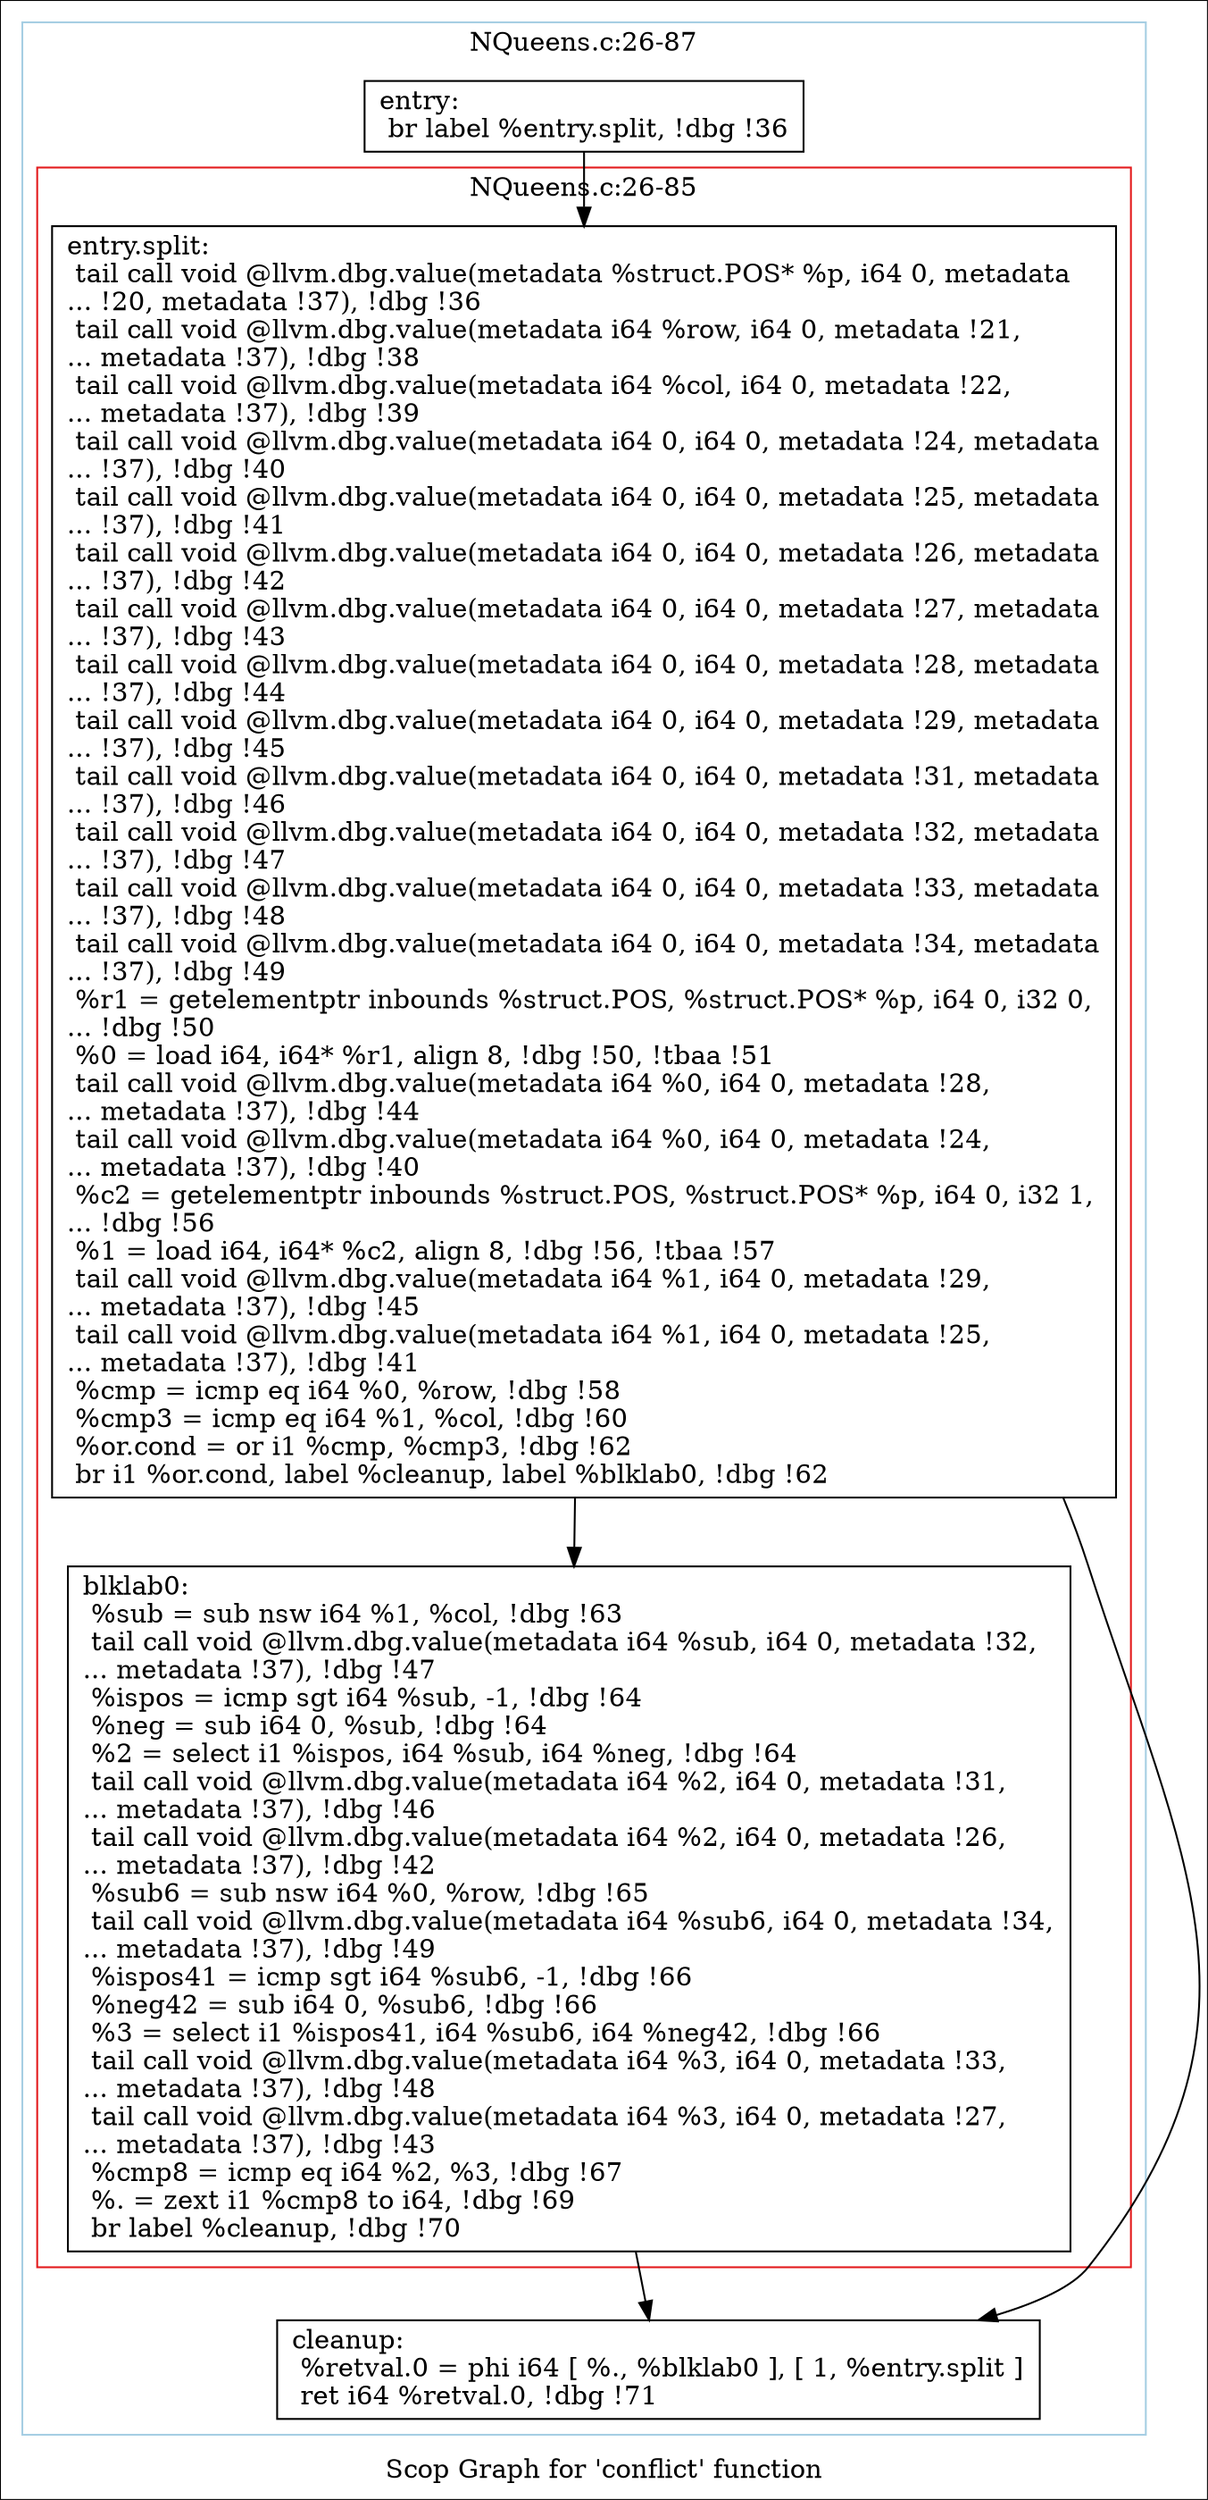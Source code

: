 digraph "Scop Graph for 'conflict' function" {
	label="Scop Graph for 'conflict' function";

	Node0xa665690 [shape=record,label="{entry:\l  br label %entry.split, !dbg !36\l}"];
	Node0xa665690 -> Node0xa641f80;
	Node0xa641f80 [shape=record,label="{entry.split:                                      \l  tail call void @llvm.dbg.value(metadata %struct.POS* %p, i64 0, metadata\l... !20, metadata !37), !dbg !36\l  tail call void @llvm.dbg.value(metadata i64 %row, i64 0, metadata !21,\l... metadata !37), !dbg !38\l  tail call void @llvm.dbg.value(metadata i64 %col, i64 0, metadata !22,\l... metadata !37), !dbg !39\l  tail call void @llvm.dbg.value(metadata i64 0, i64 0, metadata !24, metadata\l... !37), !dbg !40\l  tail call void @llvm.dbg.value(metadata i64 0, i64 0, metadata !25, metadata\l... !37), !dbg !41\l  tail call void @llvm.dbg.value(metadata i64 0, i64 0, metadata !26, metadata\l... !37), !dbg !42\l  tail call void @llvm.dbg.value(metadata i64 0, i64 0, metadata !27, metadata\l... !37), !dbg !43\l  tail call void @llvm.dbg.value(metadata i64 0, i64 0, metadata !28, metadata\l... !37), !dbg !44\l  tail call void @llvm.dbg.value(metadata i64 0, i64 0, metadata !29, metadata\l... !37), !dbg !45\l  tail call void @llvm.dbg.value(metadata i64 0, i64 0, metadata !31, metadata\l... !37), !dbg !46\l  tail call void @llvm.dbg.value(metadata i64 0, i64 0, metadata !32, metadata\l... !37), !dbg !47\l  tail call void @llvm.dbg.value(metadata i64 0, i64 0, metadata !33, metadata\l... !37), !dbg !48\l  tail call void @llvm.dbg.value(metadata i64 0, i64 0, metadata !34, metadata\l... !37), !dbg !49\l  %r1 = getelementptr inbounds %struct.POS, %struct.POS* %p, i64 0, i32 0,\l... !dbg !50\l  %0 = load i64, i64* %r1, align 8, !dbg !50, !tbaa !51\l  tail call void @llvm.dbg.value(metadata i64 %0, i64 0, metadata !28,\l... metadata !37), !dbg !44\l  tail call void @llvm.dbg.value(metadata i64 %0, i64 0, metadata !24,\l... metadata !37), !dbg !40\l  %c2 = getelementptr inbounds %struct.POS, %struct.POS* %p, i64 0, i32 1,\l... !dbg !56\l  %1 = load i64, i64* %c2, align 8, !dbg !56, !tbaa !57\l  tail call void @llvm.dbg.value(metadata i64 %1, i64 0, metadata !29,\l... metadata !37), !dbg !45\l  tail call void @llvm.dbg.value(metadata i64 %1, i64 0, metadata !25,\l... metadata !37), !dbg !41\l  %cmp = icmp eq i64 %0, %row, !dbg !58\l  %cmp3 = icmp eq i64 %1, %col, !dbg !60\l  %or.cond = or i1 %cmp, %cmp3, !dbg !62\l  br i1 %or.cond, label %cleanup, label %blklab0, !dbg !62\l}"];
	Node0xa641f80 -> Node0xa646690;
	Node0xa641f80 -> Node0xa64c910;
	Node0xa646690 [shape=record,label="{cleanup:                                          \l  %retval.0 = phi i64 [ %., %blklab0 ], [ 1, %entry.split ]\l  ret i64 %retval.0, !dbg !71\l}"];
	Node0xa64c910 [shape=record,label="{blklab0:                                          \l  %sub = sub nsw i64 %1, %col, !dbg !63\l  tail call void @llvm.dbg.value(metadata i64 %sub, i64 0, metadata !32,\l... metadata !37), !dbg !47\l  %ispos = icmp sgt i64 %sub, -1, !dbg !64\l  %neg = sub i64 0, %sub, !dbg !64\l  %2 = select i1 %ispos, i64 %sub, i64 %neg, !dbg !64\l  tail call void @llvm.dbg.value(metadata i64 %2, i64 0, metadata !31,\l... metadata !37), !dbg !46\l  tail call void @llvm.dbg.value(metadata i64 %2, i64 0, metadata !26,\l... metadata !37), !dbg !42\l  %sub6 = sub nsw i64 %0, %row, !dbg !65\l  tail call void @llvm.dbg.value(metadata i64 %sub6, i64 0, metadata !34,\l... metadata !37), !dbg !49\l  %ispos41 = icmp sgt i64 %sub6, -1, !dbg !66\l  %neg42 = sub i64 0, %sub6, !dbg !66\l  %3 = select i1 %ispos41, i64 %sub6, i64 %neg42, !dbg !66\l  tail call void @llvm.dbg.value(metadata i64 %3, i64 0, metadata !33,\l... metadata !37), !dbg !48\l  tail call void @llvm.dbg.value(metadata i64 %3, i64 0, metadata !27,\l... metadata !37), !dbg !43\l  %cmp8 = icmp eq i64 %2, %3, !dbg !67\l  %. = zext i1 %cmp8 to i64, !dbg !69\l  br label %cleanup, !dbg !70\l}"];
	Node0xa64c910 -> Node0xa646690;
	colorscheme = "paired12"
        subgraph cluster_0xa646ee0 {
          label = "NQueens.c:26-87
";
          style = solid;
          color = 1
          subgraph cluster_0xa665b40 {
            label = "NQueens.c:26-85
";
            style = solid;
            color = 6
            Node0xa641f80;
            Node0xa64c910;
          }
          Node0xa665690;
          Node0xa646690;
        }
}
